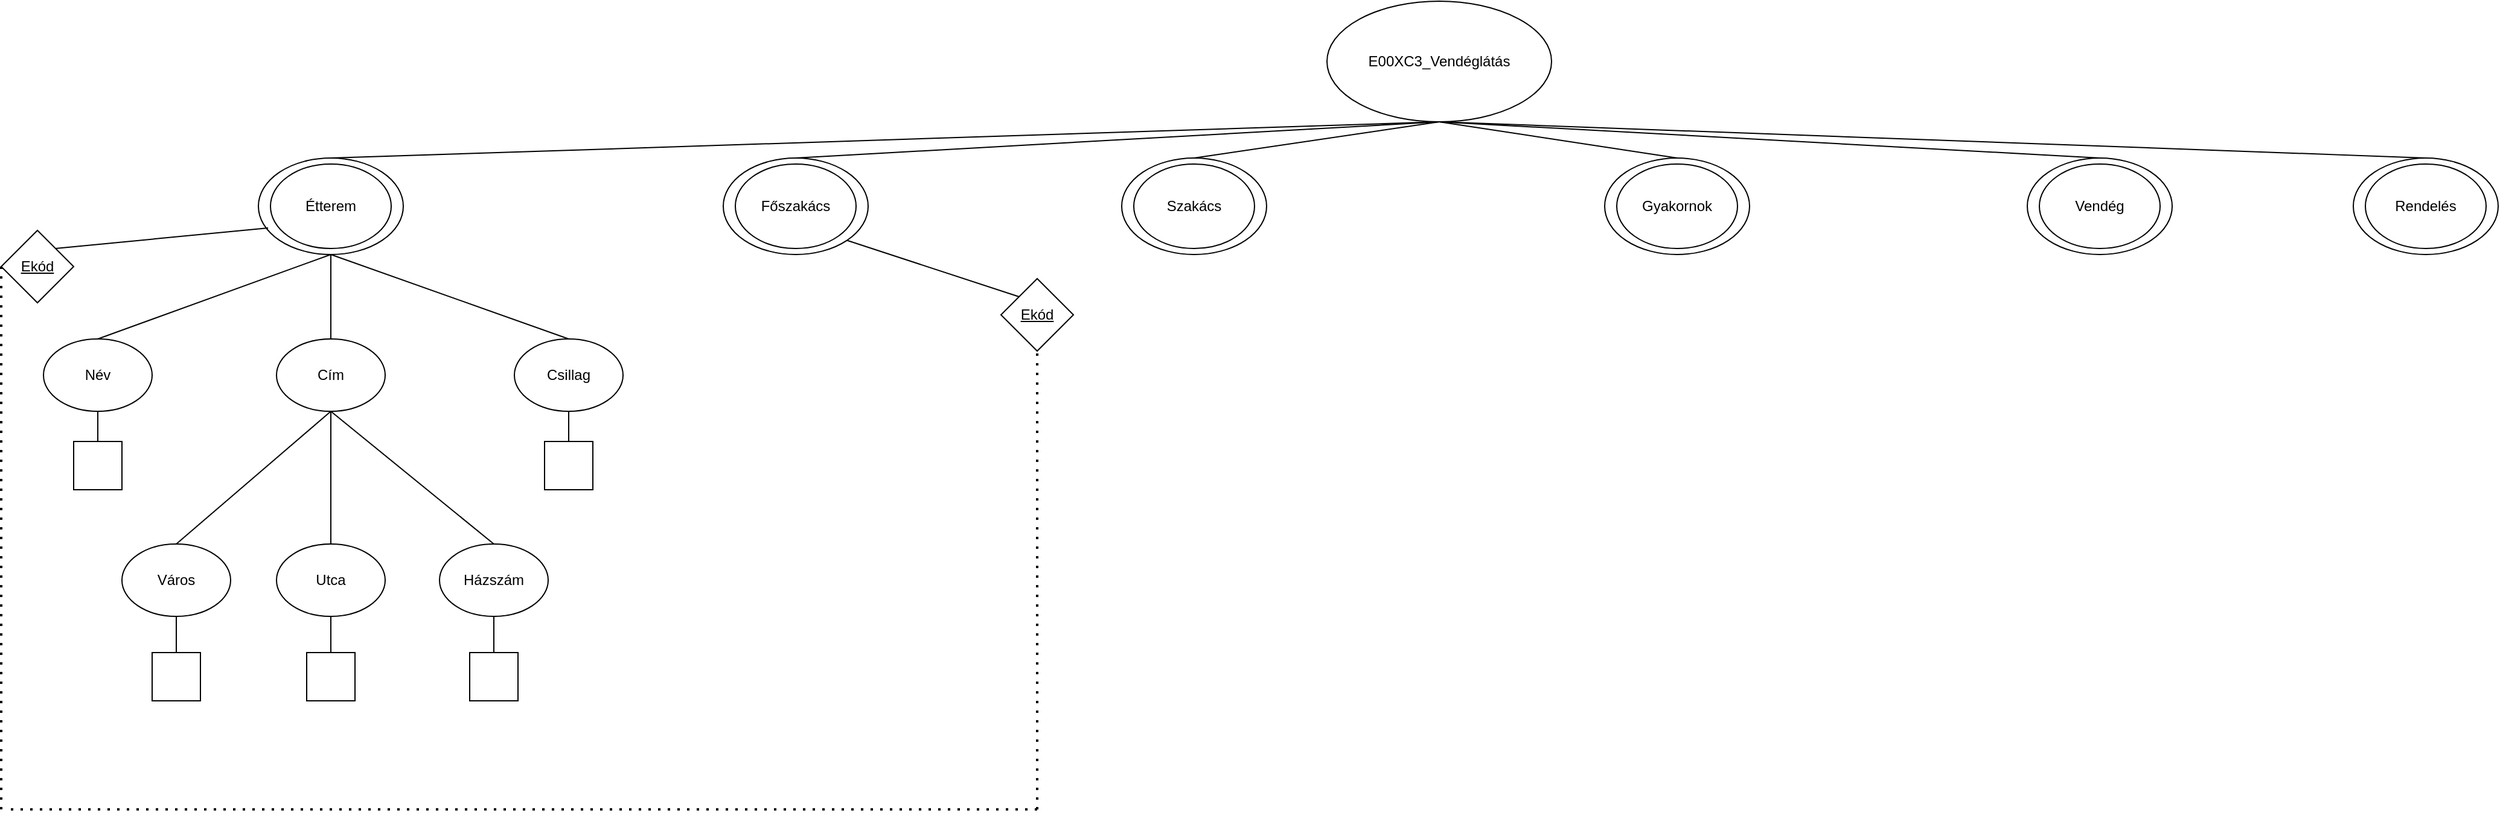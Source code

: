 <mxfile version="28.2.5">
  <diagram name="1 oldal" id="L9vAYg0nXC_tgPYHwF1Z">
    <mxGraphModel dx="3072" dy="786" grid="1" gridSize="10" guides="1" tooltips="1" connect="1" arrows="1" fold="1" page="1" pageScale="1" pageWidth="827" pageHeight="1169" math="0" shadow="0">
      <root>
        <mxCell id="0" />
        <mxCell id="1" parent="0" />
        <mxCell id="npf5E2F2gFdfA2hyNey9-1" value="E00XC3_Vendéglátás" style="ellipse;whiteSpace=wrap;html=1;" vertex="1" parent="1">
          <mxGeometry x="170" y="20" width="186" height="100" as="geometry" />
        </mxCell>
        <mxCell id="npf5E2F2gFdfA2hyNey9-2" value="" style="ellipse;whiteSpace=wrap;html=1;" vertex="1" parent="1">
          <mxGeometry x="-715" y="150" width="120" height="80" as="geometry" />
        </mxCell>
        <mxCell id="npf5E2F2gFdfA2hyNey9-3" value="Étterem" style="ellipse;whiteSpace=wrap;html=1;" vertex="1" parent="1">
          <mxGeometry x="-705" y="155" width="100" height="70" as="geometry" />
        </mxCell>
        <mxCell id="npf5E2F2gFdfA2hyNey9-4" value="" style="ellipse;whiteSpace=wrap;html=1;" vertex="1" parent="1">
          <mxGeometry x="-330" y="150" width="120" height="80" as="geometry" />
        </mxCell>
        <mxCell id="npf5E2F2gFdfA2hyNey9-5" value="Főszakács" style="ellipse;whiteSpace=wrap;html=1;" vertex="1" parent="1">
          <mxGeometry x="-320" y="155" width="100" height="70" as="geometry" />
        </mxCell>
        <mxCell id="npf5E2F2gFdfA2hyNey9-6" value="" style="ellipse;whiteSpace=wrap;html=1;" vertex="1" parent="1">
          <mxGeometry y="150" width="120" height="80" as="geometry" />
        </mxCell>
        <mxCell id="npf5E2F2gFdfA2hyNey9-7" value="Szakács" style="ellipse;whiteSpace=wrap;html=1;" vertex="1" parent="1">
          <mxGeometry x="10" y="155" width="100" height="70" as="geometry" />
        </mxCell>
        <mxCell id="npf5E2F2gFdfA2hyNey9-9" value="" style="ellipse;whiteSpace=wrap;html=1;" vertex="1" parent="1">
          <mxGeometry x="400" y="150" width="120" height="80" as="geometry" />
        </mxCell>
        <mxCell id="npf5E2F2gFdfA2hyNey9-10" value="Gyakornok" style="ellipse;whiteSpace=wrap;html=1;" vertex="1" parent="1">
          <mxGeometry x="410" y="155" width="100" height="70" as="geometry" />
        </mxCell>
        <mxCell id="npf5E2F2gFdfA2hyNey9-11" value="" style="ellipse;whiteSpace=wrap;html=1;" vertex="1" parent="1">
          <mxGeometry x="750" y="150" width="120" height="80" as="geometry" />
        </mxCell>
        <mxCell id="npf5E2F2gFdfA2hyNey9-12" value="Vendég" style="ellipse;whiteSpace=wrap;html=1;" vertex="1" parent="1">
          <mxGeometry x="760" y="155" width="100" height="70" as="geometry" />
        </mxCell>
        <mxCell id="npf5E2F2gFdfA2hyNey9-13" value="" style="ellipse;whiteSpace=wrap;html=1;" vertex="1" parent="1">
          <mxGeometry x="1020" y="150" width="120" height="80" as="geometry" />
        </mxCell>
        <mxCell id="npf5E2F2gFdfA2hyNey9-14" value="Rendelés" style="ellipse;whiteSpace=wrap;html=1;" vertex="1" parent="1">
          <mxGeometry x="1030" y="155" width="100" height="70" as="geometry" />
        </mxCell>
        <mxCell id="npf5E2F2gFdfA2hyNey9-15" value="Ekód" style="rhombus;whiteSpace=wrap;html=1;fontStyle=4" vertex="1" parent="1">
          <mxGeometry x="-928" y="210" width="60" height="60" as="geometry" />
        </mxCell>
        <mxCell id="npf5E2F2gFdfA2hyNey9-18" value="" style="endArrow=none;html=1;rounded=0;entryX=0.5;entryY=0;entryDx=0;entryDy=0;exitX=0.5;exitY=1;exitDx=0;exitDy=0;" edge="1" parent="1" source="npf5E2F2gFdfA2hyNey9-1" target="npf5E2F2gFdfA2hyNey9-2">
          <mxGeometry width="50" height="50" relative="1" as="geometry">
            <mxPoint x="340" y="430" as="sourcePoint" />
            <mxPoint x="390" y="380" as="targetPoint" />
          </mxGeometry>
        </mxCell>
        <mxCell id="npf5E2F2gFdfA2hyNey9-19" value="" style="endArrow=none;html=1;rounded=0;entryX=0.5;entryY=0;entryDx=0;entryDy=0;exitX=0.5;exitY=1;exitDx=0;exitDy=0;" edge="1" parent="1" source="npf5E2F2gFdfA2hyNey9-1" target="npf5E2F2gFdfA2hyNey9-4">
          <mxGeometry width="50" height="50" relative="1" as="geometry">
            <mxPoint x="340" y="430" as="sourcePoint" />
            <mxPoint x="390" y="380" as="targetPoint" />
          </mxGeometry>
        </mxCell>
        <mxCell id="npf5E2F2gFdfA2hyNey9-20" value="" style="endArrow=none;html=1;rounded=0;entryX=0.5;entryY=0;entryDx=0;entryDy=0;exitX=0.5;exitY=1;exitDx=0;exitDy=0;" edge="1" parent="1" source="npf5E2F2gFdfA2hyNey9-1" target="npf5E2F2gFdfA2hyNey9-6">
          <mxGeometry width="50" height="50" relative="1" as="geometry">
            <mxPoint x="223" y="135" as="sourcePoint" />
            <mxPoint x="330" y="415" as="targetPoint" />
          </mxGeometry>
        </mxCell>
        <mxCell id="npf5E2F2gFdfA2hyNey9-21" value="" style="endArrow=none;html=1;rounded=0;entryX=0.5;entryY=0;entryDx=0;entryDy=0;exitX=0.5;exitY=1;exitDx=0;exitDy=0;" edge="1" parent="1" source="npf5E2F2gFdfA2hyNey9-1" target="npf5E2F2gFdfA2hyNey9-9">
          <mxGeometry width="50" height="50" relative="1" as="geometry">
            <mxPoint x="300" y="165" as="sourcePoint" />
            <mxPoint x="427" y="425" as="targetPoint" />
          </mxGeometry>
        </mxCell>
        <mxCell id="npf5E2F2gFdfA2hyNey9-22" value="" style="endArrow=none;html=1;rounded=0;entryX=0.5;entryY=0;entryDx=0;entryDy=0;exitX=0.5;exitY=1;exitDx=0;exitDy=0;" edge="1" parent="1" source="npf5E2F2gFdfA2hyNey9-1" target="npf5E2F2gFdfA2hyNey9-11">
          <mxGeometry width="50" height="50" relative="1" as="geometry">
            <mxPoint x="340" y="430" as="sourcePoint" />
            <mxPoint x="390" y="380" as="targetPoint" />
          </mxGeometry>
        </mxCell>
        <mxCell id="npf5E2F2gFdfA2hyNey9-23" value="" style="endArrow=none;html=1;rounded=0;entryX=0.5;entryY=0;entryDx=0;entryDy=0;exitX=0.5;exitY=1;exitDx=0;exitDy=0;" edge="1" parent="1" source="npf5E2F2gFdfA2hyNey9-1" target="npf5E2F2gFdfA2hyNey9-13">
          <mxGeometry width="50" height="50" relative="1" as="geometry">
            <mxPoint x="340" y="430" as="sourcePoint" />
            <mxPoint x="390" y="380" as="targetPoint" />
          </mxGeometry>
        </mxCell>
        <mxCell id="npf5E2F2gFdfA2hyNey9-26" value="Név" style="ellipse;whiteSpace=wrap;html=1;" vertex="1" parent="1">
          <mxGeometry x="-893" y="300" width="90" height="60" as="geometry" />
        </mxCell>
        <mxCell id="npf5E2F2gFdfA2hyNey9-27" value="Csillag" style="ellipse;whiteSpace=wrap;html=1;" vertex="1" parent="1">
          <mxGeometry x="-503" y="300" width="90" height="60" as="geometry" />
        </mxCell>
        <mxCell id="npf5E2F2gFdfA2hyNey9-28" value="Cím" style="ellipse;whiteSpace=wrap;html=1;" vertex="1" parent="1">
          <mxGeometry x="-700" y="300" width="90" height="60" as="geometry" />
        </mxCell>
        <mxCell id="npf5E2F2gFdfA2hyNey9-29" value="" style="endArrow=none;html=1;rounded=0;entryX=0.5;entryY=1;entryDx=0;entryDy=0;exitX=0.5;exitY=0;exitDx=0;exitDy=0;" edge="1" parent="1" source="npf5E2F2gFdfA2hyNey9-26" target="npf5E2F2gFdfA2hyNey9-2">
          <mxGeometry width="50" height="50" relative="1" as="geometry">
            <mxPoint x="-185" y="405" as="sourcePoint" />
            <mxPoint x="-135" y="355" as="targetPoint" />
          </mxGeometry>
        </mxCell>
        <mxCell id="npf5E2F2gFdfA2hyNey9-30" value="" style="endArrow=none;html=1;rounded=0;entryX=0.5;entryY=1;entryDx=0;entryDy=0;exitX=0.5;exitY=0;exitDx=0;exitDy=0;" edge="1" parent="1" source="npf5E2F2gFdfA2hyNey9-28" target="npf5E2F2gFdfA2hyNey9-2">
          <mxGeometry width="50" height="50" relative="1" as="geometry">
            <mxPoint x="-185" y="405" as="sourcePoint" />
            <mxPoint x="-135" y="355" as="targetPoint" />
          </mxGeometry>
        </mxCell>
        <mxCell id="npf5E2F2gFdfA2hyNey9-31" value="" style="endArrow=none;html=1;rounded=0;entryX=0.5;entryY=1;entryDx=0;entryDy=0;exitX=0.5;exitY=0;exitDx=0;exitDy=0;" edge="1" parent="1" source="npf5E2F2gFdfA2hyNey9-27" target="npf5E2F2gFdfA2hyNey9-2">
          <mxGeometry width="50" height="50" relative="1" as="geometry">
            <mxPoint x="-185" y="405" as="sourcePoint" />
            <mxPoint x="-135" y="355" as="targetPoint" />
          </mxGeometry>
        </mxCell>
        <mxCell id="npf5E2F2gFdfA2hyNey9-32" value="" style="endArrow=none;html=1;rounded=0;entryX=1;entryY=0;entryDx=0;entryDy=0;exitX=0.067;exitY=0.725;exitDx=0;exitDy=0;exitPerimeter=0;" edge="1" parent="1" source="npf5E2F2gFdfA2hyNey9-2" target="npf5E2F2gFdfA2hyNey9-15">
          <mxGeometry width="50" height="50" relative="1" as="geometry">
            <mxPoint x="-185" y="405" as="sourcePoint" />
            <mxPoint x="-135" y="355" as="targetPoint" />
          </mxGeometry>
        </mxCell>
        <mxCell id="npf5E2F2gFdfA2hyNey9-33" value="" style="whiteSpace=wrap;html=1;aspect=fixed;" vertex="1" parent="1">
          <mxGeometry x="-868" y="385" width="40" height="40" as="geometry" />
        </mxCell>
        <mxCell id="npf5E2F2gFdfA2hyNey9-34" value="" style="whiteSpace=wrap;html=1;aspect=fixed;" vertex="1" parent="1">
          <mxGeometry x="-478" y="385" width="40" height="40" as="geometry" />
        </mxCell>
        <mxCell id="npf5E2F2gFdfA2hyNey9-35" value="" style="endArrow=none;html=1;rounded=0;exitX=0.5;exitY=0;exitDx=0;exitDy=0;entryX=0.5;entryY=1;entryDx=0;entryDy=0;" edge="1" parent="1" source="npf5E2F2gFdfA2hyNey9-33" target="npf5E2F2gFdfA2hyNey9-26">
          <mxGeometry width="50" height="50" relative="1" as="geometry">
            <mxPoint x="-633" y="465" as="sourcePoint" />
            <mxPoint x="-583" y="415" as="targetPoint" />
          </mxGeometry>
        </mxCell>
        <mxCell id="npf5E2F2gFdfA2hyNey9-36" value="" style="endArrow=none;html=1;rounded=0;entryX=0.5;entryY=1;entryDx=0;entryDy=0;exitX=0.5;exitY=0;exitDx=0;exitDy=0;" edge="1" parent="1" source="npf5E2F2gFdfA2hyNey9-34" target="npf5E2F2gFdfA2hyNey9-27">
          <mxGeometry width="50" height="50" relative="1" as="geometry">
            <mxPoint x="-506" y="465" as="sourcePoint" />
            <mxPoint x="-456" y="415" as="targetPoint" />
          </mxGeometry>
        </mxCell>
        <mxCell id="npf5E2F2gFdfA2hyNey9-41" value="Utca" style="ellipse;whiteSpace=wrap;html=1;" vertex="1" parent="1">
          <mxGeometry x="-700" y="470" width="90" height="60" as="geometry" />
        </mxCell>
        <mxCell id="npf5E2F2gFdfA2hyNey9-42" value="Házszám" style="ellipse;whiteSpace=wrap;html=1;" vertex="1" parent="1">
          <mxGeometry x="-565" y="470" width="90" height="60" as="geometry" />
        </mxCell>
        <mxCell id="npf5E2F2gFdfA2hyNey9-43" value="Város" style="ellipse;whiteSpace=wrap;html=1;" vertex="1" parent="1">
          <mxGeometry x="-828" y="470" width="90" height="60" as="geometry" />
        </mxCell>
        <mxCell id="npf5E2F2gFdfA2hyNey9-44" value="" style="endArrow=none;html=1;rounded=0;entryX=0.5;entryY=1;entryDx=0;entryDy=0;exitX=0.5;exitY=0;exitDx=0;exitDy=0;" edge="1" parent="1" source="npf5E2F2gFdfA2hyNey9-41" target="npf5E2F2gFdfA2hyNey9-28">
          <mxGeometry width="50" height="50" relative="1" as="geometry">
            <mxPoint x="-493" y="420" as="sourcePoint" />
            <mxPoint x="-443" y="370" as="targetPoint" />
          </mxGeometry>
        </mxCell>
        <mxCell id="npf5E2F2gFdfA2hyNey9-46" value="" style="endArrow=none;html=1;rounded=0;entryX=0.5;entryY=1;entryDx=0;entryDy=0;exitX=0.5;exitY=0;exitDx=0;exitDy=0;" edge="1" parent="1" source="npf5E2F2gFdfA2hyNey9-42" target="npf5E2F2gFdfA2hyNey9-28">
          <mxGeometry width="50" height="50" relative="1" as="geometry">
            <mxPoint x="-493" y="420" as="sourcePoint" />
            <mxPoint x="-443" y="370" as="targetPoint" />
          </mxGeometry>
        </mxCell>
        <mxCell id="npf5E2F2gFdfA2hyNey9-47" value="" style="endArrow=none;html=1;rounded=0;entryX=0.5;entryY=1;entryDx=0;entryDy=0;exitX=0.5;exitY=0;exitDx=0;exitDy=0;" edge="1" parent="1" source="npf5E2F2gFdfA2hyNey9-43" target="npf5E2F2gFdfA2hyNey9-28">
          <mxGeometry width="50" height="50" relative="1" as="geometry">
            <mxPoint x="-493" y="420" as="sourcePoint" />
            <mxPoint x="-443" y="370" as="targetPoint" />
          </mxGeometry>
        </mxCell>
        <mxCell id="npf5E2F2gFdfA2hyNey9-48" value="" style="whiteSpace=wrap;html=1;aspect=fixed;" vertex="1" parent="1">
          <mxGeometry x="-803" y="560" width="40" height="40" as="geometry" />
        </mxCell>
        <mxCell id="npf5E2F2gFdfA2hyNey9-49" value="" style="whiteSpace=wrap;html=1;aspect=fixed;" vertex="1" parent="1">
          <mxGeometry x="-675" y="560" width="40" height="40" as="geometry" />
        </mxCell>
        <mxCell id="npf5E2F2gFdfA2hyNey9-50" value="" style="whiteSpace=wrap;html=1;aspect=fixed;" vertex="1" parent="1">
          <mxGeometry x="-540" y="560" width="40" height="40" as="geometry" />
        </mxCell>
        <mxCell id="npf5E2F2gFdfA2hyNey9-51" value="" style="endArrow=none;html=1;rounded=0;entryX=0.5;entryY=1;entryDx=0;entryDy=0;exitX=0.5;exitY=0;exitDx=0;exitDy=0;" edge="1" parent="1" source="npf5E2F2gFdfA2hyNey9-50" target="npf5E2F2gFdfA2hyNey9-42">
          <mxGeometry width="50" height="50" relative="1" as="geometry">
            <mxPoint x="-493" y="420" as="sourcePoint" />
            <mxPoint x="-443" y="370" as="targetPoint" />
          </mxGeometry>
        </mxCell>
        <mxCell id="npf5E2F2gFdfA2hyNey9-53" value="" style="endArrow=none;html=1;rounded=0;entryX=0.5;entryY=1;entryDx=0;entryDy=0;exitX=0.5;exitY=0;exitDx=0;exitDy=0;" edge="1" parent="1" source="npf5E2F2gFdfA2hyNey9-49" target="npf5E2F2gFdfA2hyNey9-41">
          <mxGeometry width="50" height="50" relative="1" as="geometry">
            <mxPoint x="-493" y="420" as="sourcePoint" />
            <mxPoint x="-443" y="370" as="targetPoint" />
          </mxGeometry>
        </mxCell>
        <mxCell id="npf5E2F2gFdfA2hyNey9-55" value="" style="endArrow=none;html=1;rounded=0;entryX=0.5;entryY=1;entryDx=0;entryDy=0;exitX=0.5;exitY=0;exitDx=0;exitDy=0;" edge="1" parent="1" source="npf5E2F2gFdfA2hyNey9-48" target="npf5E2F2gFdfA2hyNey9-43">
          <mxGeometry width="50" height="50" relative="1" as="geometry">
            <mxPoint x="-493" y="420" as="sourcePoint" />
            <mxPoint x="-443" y="370" as="targetPoint" />
          </mxGeometry>
        </mxCell>
        <mxCell id="npf5E2F2gFdfA2hyNey9-62" value="Ekód" style="rhombus;whiteSpace=wrap;html=1;fontStyle=4" vertex="1" parent="1">
          <mxGeometry x="-100" y="250" width="60" height="60" as="geometry" />
        </mxCell>
        <mxCell id="npf5E2F2gFdfA2hyNey9-63" value="" style="endArrow=none;html=1;rounded=0;entryX=0;entryY=0;entryDx=0;entryDy=0;exitX=1;exitY=1;exitDx=0;exitDy=0;" edge="1" parent="1" source="npf5E2F2gFdfA2hyNey9-4" target="npf5E2F2gFdfA2hyNey9-62">
          <mxGeometry width="50" height="50" relative="1" as="geometry">
            <mxPoint x="-390" y="360" as="sourcePoint" />
            <mxPoint x="-340" y="310" as="targetPoint" />
          </mxGeometry>
        </mxCell>
        <mxCell id="npf5E2F2gFdfA2hyNey9-64" value="" style="endArrow=none;dashed=1;html=1;dashPattern=1 3;strokeWidth=2;rounded=0;entryX=0.5;entryY=1;entryDx=0;entryDy=0;" edge="1" parent="1" target="npf5E2F2gFdfA2hyNey9-62">
          <mxGeometry width="50" height="50" relative="1" as="geometry">
            <mxPoint x="-70" y="690" as="sourcePoint" />
            <mxPoint x="-340" y="310" as="targetPoint" />
          </mxGeometry>
        </mxCell>
        <mxCell id="npf5E2F2gFdfA2hyNey9-65" value="" style="endArrow=none;dashed=1;html=1;dashPattern=1 3;strokeWidth=2;rounded=0;" edge="1" parent="1">
          <mxGeometry width="50" height="50" relative="1" as="geometry">
            <mxPoint x="-920" y="690" as="sourcePoint" />
            <mxPoint x="-70" y="690" as="targetPoint" />
          </mxGeometry>
        </mxCell>
        <mxCell id="npf5E2F2gFdfA2hyNey9-66" value="" style="endArrow=none;dashed=1;html=1;dashPattern=1 3;strokeWidth=2;rounded=0;entryX=0;entryY=0.5;entryDx=0;entryDy=0;" edge="1" parent="1" target="npf5E2F2gFdfA2hyNey9-15">
          <mxGeometry width="50" height="50" relative="1" as="geometry">
            <mxPoint x="-928" y="690" as="sourcePoint" />
            <mxPoint x="-340" y="500" as="targetPoint" />
          </mxGeometry>
        </mxCell>
      </root>
    </mxGraphModel>
  </diagram>
</mxfile>
